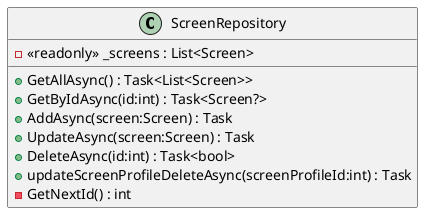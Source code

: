 @startuml
class ScreenRepository {
    - <<readonly>> _screens : List<Screen>
    + GetAllAsync() : Task<List<Screen>>
    + GetByIdAsync(id:int) : Task<Screen?>
    + AddAsync(screen:Screen) : Task
    + UpdateAsync(screen:Screen) : Task
    + DeleteAsync(id:int) : Task<bool>
    + updateScreenProfileDeleteAsync(screenProfileId:int) : Task
    - GetNextId() : int
}
@enduml
